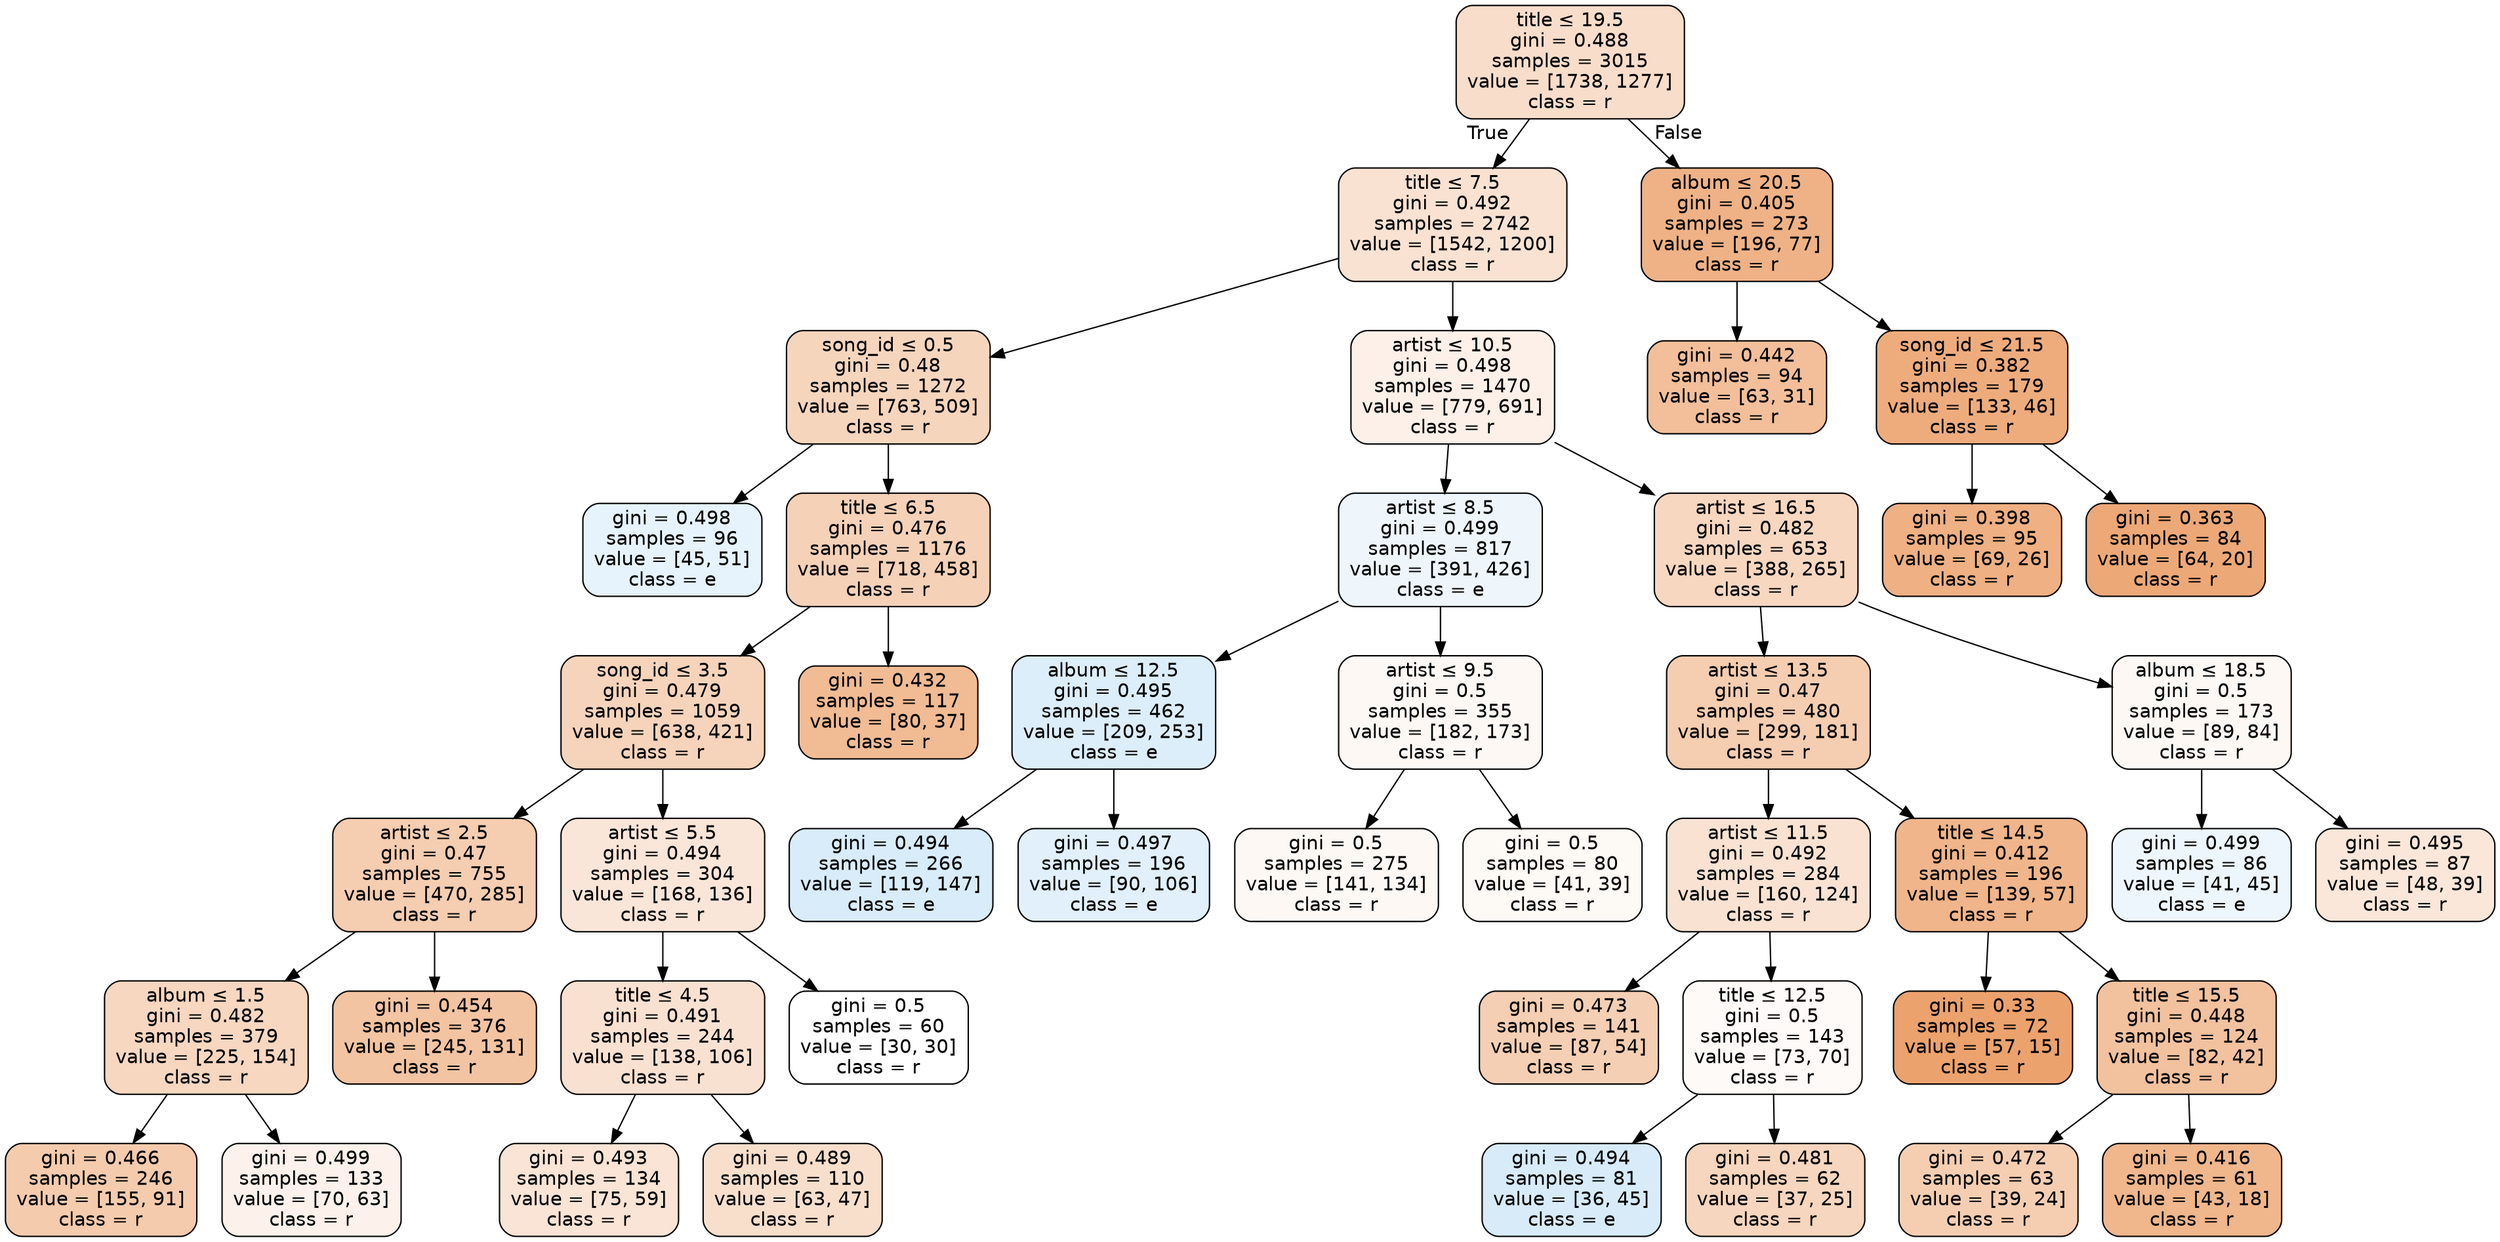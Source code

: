 digraph Tree {
node [shape=box, style="filled, rounded", color="black", fontname=helvetica] ;
edge [fontname=helvetica] ;
0 [label=<title &le; 19.5<br/>gini = 0.488<br/>samples = 3015<br/>value = [1738, 1277]<br/>class = r>, fillcolor="#e5813944"] ;
1 [label=<title &le; 7.5<br/>gini = 0.492<br/>samples = 2742<br/>value = [1542, 1200]<br/>class = r>, fillcolor="#e5813939"] ;
0 -> 1 [labeldistance=2.5, labelangle=45, headlabel="True"] ;
2 [label=<song_id &le; 0.5<br/>gini = 0.48<br/>samples = 1272<br/>value = [763, 509]<br/>class = r>, fillcolor="#e5813955"] ;
1 -> 2 ;
3 [label=<gini = 0.498<br/>samples = 96<br/>value = [45, 51]<br/>class = e>, fillcolor="#399de51e"] ;
2 -> 3 ;
4 [label=<title &le; 6.5<br/>gini = 0.476<br/>samples = 1176<br/>value = [718, 458]<br/>class = r>, fillcolor="#e581395c"] ;
2 -> 4 ;
5 [label=<song_id &le; 3.5<br/>gini = 0.479<br/>samples = 1059<br/>value = [638, 421]<br/>class = r>, fillcolor="#e5813957"] ;
4 -> 5 ;
6 [label=<artist &le; 2.5<br/>gini = 0.47<br/>samples = 755<br/>value = [470, 285]<br/>class = r>, fillcolor="#e5813964"] ;
5 -> 6 ;
7 [label=<album &le; 1.5<br/>gini = 0.482<br/>samples = 379<br/>value = [225, 154]<br/>class = r>, fillcolor="#e5813950"] ;
6 -> 7 ;
8 [label=<gini = 0.466<br/>samples = 246<br/>value = [155, 91]<br/>class = r>, fillcolor="#e5813969"] ;
7 -> 8 ;
9 [label=<gini = 0.499<br/>samples = 133<br/>value = [70, 63]<br/>class = r>, fillcolor="#e5813919"] ;
7 -> 9 ;
10 [label=<gini = 0.454<br/>samples = 376<br/>value = [245, 131]<br/>class = r>, fillcolor="#e5813977"] ;
6 -> 10 ;
11 [label=<artist &le; 5.5<br/>gini = 0.494<br/>samples = 304<br/>value = [168, 136]<br/>class = r>, fillcolor="#e5813931"] ;
5 -> 11 ;
12 [label=<title &le; 4.5<br/>gini = 0.491<br/>samples = 244<br/>value = [138, 106]<br/>class = r>, fillcolor="#e581393b"] ;
11 -> 12 ;
13 [label=<gini = 0.493<br/>samples = 134<br/>value = [75, 59]<br/>class = r>, fillcolor="#e5813936"] ;
12 -> 13 ;
14 [label=<gini = 0.489<br/>samples = 110<br/>value = [63, 47]<br/>class = r>, fillcolor="#e5813941"] ;
12 -> 14 ;
15 [label=<gini = 0.5<br/>samples = 60<br/>value = [30, 30]<br/>class = r>, fillcolor="#e5813900"] ;
11 -> 15 ;
16 [label=<gini = 0.432<br/>samples = 117<br/>value = [80, 37]<br/>class = r>, fillcolor="#e5813989"] ;
4 -> 16 ;
17 [label=<artist &le; 10.5<br/>gini = 0.498<br/>samples = 1470<br/>value = [779, 691]<br/>class = r>, fillcolor="#e581391d"] ;
1 -> 17 ;
18 [label=<artist &le; 8.5<br/>gini = 0.499<br/>samples = 817<br/>value = [391, 426]<br/>class = e>, fillcolor="#399de515"] ;
17 -> 18 ;
19 [label=<album &le; 12.5<br/>gini = 0.495<br/>samples = 462<br/>value = [209, 253]<br/>class = e>, fillcolor="#399de52c"] ;
18 -> 19 ;
20 [label=<gini = 0.494<br/>samples = 266<br/>value = [119, 147]<br/>class = e>, fillcolor="#399de531"] ;
19 -> 20 ;
21 [label=<gini = 0.497<br/>samples = 196<br/>value = [90, 106]<br/>class = e>, fillcolor="#399de526"] ;
19 -> 21 ;
22 [label=<artist &le; 9.5<br/>gini = 0.5<br/>samples = 355<br/>value = [182, 173]<br/>class = r>, fillcolor="#e581390d"] ;
18 -> 22 ;
23 [label=<gini = 0.5<br/>samples = 275<br/>value = [141, 134]<br/>class = r>, fillcolor="#e581390d"] ;
22 -> 23 ;
24 [label=<gini = 0.5<br/>samples = 80<br/>value = [41, 39]<br/>class = r>, fillcolor="#e581390c"] ;
22 -> 24 ;
25 [label=<artist &le; 16.5<br/>gini = 0.482<br/>samples = 653<br/>value = [388, 265]<br/>class = r>, fillcolor="#e5813951"] ;
17 -> 25 ;
26 [label=<artist &le; 13.5<br/>gini = 0.47<br/>samples = 480<br/>value = [299, 181]<br/>class = r>, fillcolor="#e5813965"] ;
25 -> 26 ;
27 [label=<artist &le; 11.5<br/>gini = 0.492<br/>samples = 284<br/>value = [160, 124]<br/>class = r>, fillcolor="#e5813939"] ;
26 -> 27 ;
28 [label=<gini = 0.473<br/>samples = 141<br/>value = [87, 54]<br/>class = r>, fillcolor="#e5813961"] ;
27 -> 28 ;
29 [label=<title &le; 12.5<br/>gini = 0.5<br/>samples = 143<br/>value = [73, 70]<br/>class = r>, fillcolor="#e581390a"] ;
27 -> 29 ;
30 [label=<gini = 0.494<br/>samples = 81<br/>value = [36, 45]<br/>class = e>, fillcolor="#399de533"] ;
29 -> 30 ;
31 [label=<gini = 0.481<br/>samples = 62<br/>value = [37, 25]<br/>class = r>, fillcolor="#e5813953"] ;
29 -> 31 ;
32 [label=<title &le; 14.5<br/>gini = 0.412<br/>samples = 196<br/>value = [139, 57]<br/>class = r>, fillcolor="#e5813996"] ;
26 -> 32 ;
33 [label=<gini = 0.33<br/>samples = 72<br/>value = [57, 15]<br/>class = r>, fillcolor="#e58139bc"] ;
32 -> 33 ;
34 [label=<title &le; 15.5<br/>gini = 0.448<br/>samples = 124<br/>value = [82, 42]<br/>class = r>, fillcolor="#e581397c"] ;
32 -> 34 ;
35 [label=<gini = 0.472<br/>samples = 63<br/>value = [39, 24]<br/>class = r>, fillcolor="#e5813962"] ;
34 -> 35 ;
36 [label=<gini = 0.416<br/>samples = 61<br/>value = [43, 18]<br/>class = r>, fillcolor="#e5813994"] ;
34 -> 36 ;
37 [label=<album &le; 18.5<br/>gini = 0.5<br/>samples = 173<br/>value = [89, 84]<br/>class = r>, fillcolor="#e581390e"] ;
25 -> 37 ;
38 [label=<gini = 0.499<br/>samples = 86<br/>value = [41, 45]<br/>class = e>, fillcolor="#399de517"] ;
37 -> 38 ;
39 [label=<gini = 0.495<br/>samples = 87<br/>value = [48, 39]<br/>class = r>, fillcolor="#e5813930"] ;
37 -> 39 ;
40 [label=<album &le; 20.5<br/>gini = 0.405<br/>samples = 273<br/>value = [196, 77]<br/>class = r>, fillcolor="#e581399b"] ;
0 -> 40 [labeldistance=2.5, labelangle=-45, headlabel="False"] ;
41 [label=<gini = 0.442<br/>samples = 94<br/>value = [63, 31]<br/>class = r>, fillcolor="#e5813982"] ;
40 -> 41 ;
42 [label=<song_id &le; 21.5<br/>gini = 0.382<br/>samples = 179<br/>value = [133, 46]<br/>class = r>, fillcolor="#e58139a7"] ;
40 -> 42 ;
43 [label=<gini = 0.398<br/>samples = 95<br/>value = [69, 26]<br/>class = r>, fillcolor="#e581399f"] ;
42 -> 43 ;
44 [label=<gini = 0.363<br/>samples = 84<br/>value = [64, 20]<br/>class = r>, fillcolor="#e58139af"] ;
42 -> 44 ;
}
